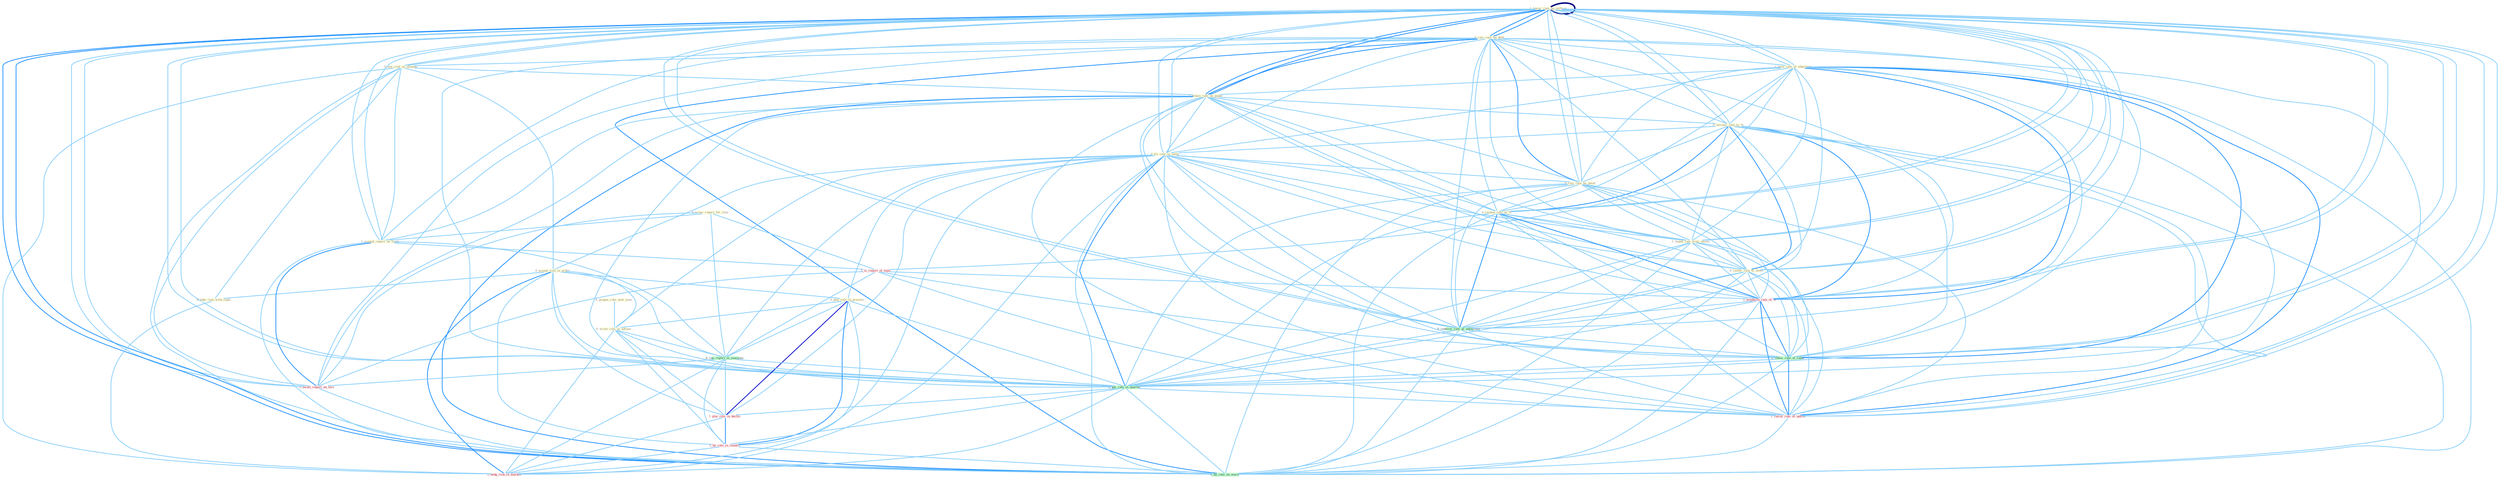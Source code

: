 Graph G{ 
    node
    [shape=polygon,style=filled,width=.5,height=.06,color="#BDFCC9",fixedsize=true,fontsize=4,
    fontcolor="#2f4f4f"];
    {node
    [color="#ffffe0", fontcolor="#8b7d6b"] "1_lower_rate_on_million " "0_rais_rate_on_debt " "1_have_rate_of_othernum " "0_see_risk_on_dimens " "1_retain_rate_on_paper " "0_increas_rate_to_% " "0_fix_rate_in_state " "0_rais_rate_by_point " "0_accept_risk_in_order " "0_reckon_rate_at_% " "0_plai_role_in_process " "0_scour_report_for_clue " "1_found_rate_from_invest " "1_expand_report_on_trade " "0_take_risk_with_capit " "0_propos_rule_next_year " "0_write_rule_in_advanc " "0_restor_rate_to_level "}
{node [color="#fff0f5", fontcolor="#b22222"] "1_is_report_of_topic " "1_establish_rate_of_% " "1_lower_rate_on_million " "1_await_report_on_loss " "1_calcul_rate_of_option " "1_plai_role_in_declin " "1_ha_role_in_countri " "1_hedg_risk_in_market "}
edge [color="#B0E2FF"];

	"1_lower_rate_on_million " -- "0_rais_rate_on_debt " [w="2", color="#1e90ff" , len=0.8];
	"1_lower_rate_on_million " -- "1_have_rate_of_othernum " [w="1", color="#87cefa" ];
	"1_lower_rate_on_million " -- "0_see_risk_on_dimens " [w="1", color="#87cefa" ];
	"1_lower_rate_on_million " -- "1_retain_rate_on_paper " [w="2", color="#1e90ff" , len=0.8];
	"1_lower_rate_on_million " -- "0_increas_rate_to_% " [w="1", color="#87cefa" ];
	"1_lower_rate_on_million " -- "0_fix_rate_in_state " [w="1", color="#87cefa" ];
	"1_lower_rate_on_million " -- "0_rais_rate_by_point " [w="1", color="#87cefa" ];
	"1_lower_rate_on_million " -- "0_reckon_rate_at_% " [w="1", color="#87cefa" ];
	"1_lower_rate_on_million " -- "1_found_rate_from_invest " [w="1", color="#87cefa" ];
	"1_lower_rate_on_million " -- "1_expand_report_on_trade " [w="1", color="#87cefa" ];
	"1_lower_rate_on_million " -- "0_restor_rate_to_level " [w="1", color="#87cefa" ];
	"1_lower_rate_on_million " -- "1_establish_rate_of_% " [w="1", color="#87cefa" ];
	"1_lower_rate_on_million " -- "1_lower_rate_on_million " [w="4", style=bold, color="#000080", len=0.4];
	"1_lower_rate_on_million " -- "1_await_report_on_loss " [w="1", color="#87cefa" ];
	"1_lower_rate_on_million " -- "0_confirm_rate_at_entitynam " [w="1", color="#87cefa" ];
	"1_lower_rate_on_million " -- "0_choos_rate_of_rebat " [w="1", color="#87cefa" ];
	"1_lower_rate_on_million " -- "0_pai_rate_in_quarter " [w="1", color="#87cefa" ];
	"1_lower_rate_on_million " -- "1_calcul_rate_of_option " [w="1", color="#87cefa" ];
	"1_lower_rate_on_million " -- "0_ha_rate_on_morn " [w="2", color="#1e90ff" , len=0.8];
	"0_rais_rate_on_debt " -- "1_have_rate_of_othernum " [w="1", color="#87cefa" ];
	"0_rais_rate_on_debt " -- "0_see_risk_on_dimens " [w="1", color="#87cefa" ];
	"0_rais_rate_on_debt " -- "1_retain_rate_on_paper " [w="2", color="#1e90ff" , len=0.8];
	"0_rais_rate_on_debt " -- "0_increas_rate_to_% " [w="1", color="#87cefa" ];
	"0_rais_rate_on_debt " -- "0_fix_rate_in_state " [w="1", color="#87cefa" ];
	"0_rais_rate_on_debt " -- "0_rais_rate_by_point " [w="2", color="#1e90ff" , len=0.8];
	"0_rais_rate_on_debt " -- "0_reckon_rate_at_% " [w="1", color="#87cefa" ];
	"0_rais_rate_on_debt " -- "1_found_rate_from_invest " [w="1", color="#87cefa" ];
	"0_rais_rate_on_debt " -- "1_expand_report_on_trade " [w="1", color="#87cefa" ];
	"0_rais_rate_on_debt " -- "0_restor_rate_to_level " [w="1", color="#87cefa" ];
	"0_rais_rate_on_debt " -- "1_establish_rate_of_% " [w="1", color="#87cefa" ];
	"0_rais_rate_on_debt " -- "1_lower_rate_on_million " [w="2", color="#1e90ff" , len=0.8];
	"0_rais_rate_on_debt " -- "1_await_report_on_loss " [w="1", color="#87cefa" ];
	"0_rais_rate_on_debt " -- "0_confirm_rate_at_entitynam " [w="1", color="#87cefa" ];
	"0_rais_rate_on_debt " -- "0_choos_rate_of_rebat " [w="1", color="#87cefa" ];
	"0_rais_rate_on_debt " -- "0_pai_rate_in_quarter " [w="1", color="#87cefa" ];
	"0_rais_rate_on_debt " -- "1_calcul_rate_of_option " [w="1", color="#87cefa" ];
	"0_rais_rate_on_debt " -- "0_ha_rate_on_morn " [w="2", color="#1e90ff" , len=0.8];
	"1_have_rate_of_othernum " -- "1_retain_rate_on_paper " [w="1", color="#87cefa" ];
	"1_have_rate_of_othernum " -- "0_increas_rate_to_% " [w="1", color="#87cefa" ];
	"1_have_rate_of_othernum " -- "0_fix_rate_in_state " [w="1", color="#87cefa" ];
	"1_have_rate_of_othernum " -- "0_rais_rate_by_point " [w="1", color="#87cefa" ];
	"1_have_rate_of_othernum " -- "0_reckon_rate_at_% " [w="1", color="#87cefa" ];
	"1_have_rate_of_othernum " -- "1_found_rate_from_invest " [w="1", color="#87cefa" ];
	"1_have_rate_of_othernum " -- "0_restor_rate_to_level " [w="1", color="#87cefa" ];
	"1_have_rate_of_othernum " -- "1_is_report_of_topic " [w="1", color="#87cefa" ];
	"1_have_rate_of_othernum " -- "1_establish_rate_of_% " [w="2", color="#1e90ff" , len=0.8];
	"1_have_rate_of_othernum " -- "1_lower_rate_on_million " [w="1", color="#87cefa" ];
	"1_have_rate_of_othernum " -- "0_confirm_rate_at_entitynam " [w="1", color="#87cefa" ];
	"1_have_rate_of_othernum " -- "0_choos_rate_of_rebat " [w="2", color="#1e90ff" , len=0.8];
	"1_have_rate_of_othernum " -- "0_pai_rate_in_quarter " [w="1", color="#87cefa" ];
	"1_have_rate_of_othernum " -- "1_calcul_rate_of_option " [w="2", color="#1e90ff" , len=0.8];
	"1_have_rate_of_othernum " -- "0_ha_rate_on_morn " [w="1", color="#87cefa" ];
	"0_see_risk_on_dimens " -- "1_retain_rate_on_paper " [w="1", color="#87cefa" ];
	"0_see_risk_on_dimens " -- "0_accept_risk_in_order " [w="1", color="#87cefa" ];
	"0_see_risk_on_dimens " -- "1_expand_report_on_trade " [w="1", color="#87cefa" ];
	"0_see_risk_on_dimens " -- "0_take_risk_with_capit " [w="1", color="#87cefa" ];
	"0_see_risk_on_dimens " -- "1_lower_rate_on_million " [w="1", color="#87cefa" ];
	"0_see_risk_on_dimens " -- "1_await_report_on_loss " [w="1", color="#87cefa" ];
	"0_see_risk_on_dimens " -- "1_hedg_risk_in_market " [w="1", color="#87cefa" ];
	"0_see_risk_on_dimens " -- "0_ha_rate_on_morn " [w="1", color="#87cefa" ];
	"1_retain_rate_on_paper " -- "0_increas_rate_to_% " [w="1", color="#87cefa" ];
	"1_retain_rate_on_paper " -- "0_fix_rate_in_state " [w="1", color="#87cefa" ];
	"1_retain_rate_on_paper " -- "0_rais_rate_by_point " [w="1", color="#87cefa" ];
	"1_retain_rate_on_paper " -- "0_reckon_rate_at_% " [w="1", color="#87cefa" ];
	"1_retain_rate_on_paper " -- "1_found_rate_from_invest " [w="1", color="#87cefa" ];
	"1_retain_rate_on_paper " -- "1_expand_report_on_trade " [w="1", color="#87cefa" ];
	"1_retain_rate_on_paper " -- "0_restor_rate_to_level " [w="1", color="#87cefa" ];
	"1_retain_rate_on_paper " -- "1_establish_rate_of_% " [w="1", color="#87cefa" ];
	"1_retain_rate_on_paper " -- "1_lower_rate_on_million " [w="2", color="#1e90ff" , len=0.8];
	"1_retain_rate_on_paper " -- "1_await_report_on_loss " [w="1", color="#87cefa" ];
	"1_retain_rate_on_paper " -- "0_confirm_rate_at_entitynam " [w="1", color="#87cefa" ];
	"1_retain_rate_on_paper " -- "0_choos_rate_of_rebat " [w="1", color="#87cefa" ];
	"1_retain_rate_on_paper " -- "0_pai_rate_in_quarter " [w="1", color="#87cefa" ];
	"1_retain_rate_on_paper " -- "1_calcul_rate_of_option " [w="1", color="#87cefa" ];
	"1_retain_rate_on_paper " -- "0_ha_rate_on_morn " [w="2", color="#1e90ff" , len=0.8];
	"0_increas_rate_to_% " -- "0_fix_rate_in_state " [w="1", color="#87cefa" ];
	"0_increas_rate_to_% " -- "0_rais_rate_by_point " [w="1", color="#87cefa" ];
	"0_increas_rate_to_% " -- "0_reckon_rate_at_% " [w="2", color="#1e90ff" , len=0.8];
	"0_increas_rate_to_% " -- "1_found_rate_from_invest " [w="1", color="#87cefa" ];
	"0_increas_rate_to_% " -- "0_restor_rate_to_level " [w="2", color="#1e90ff" , len=0.8];
	"0_increas_rate_to_% " -- "1_establish_rate_of_% " [w="2", color="#1e90ff" , len=0.8];
	"0_increas_rate_to_% " -- "1_lower_rate_on_million " [w="1", color="#87cefa" ];
	"0_increas_rate_to_% " -- "0_confirm_rate_at_entitynam " [w="1", color="#87cefa" ];
	"0_increas_rate_to_% " -- "0_choos_rate_of_rebat " [w="1", color="#87cefa" ];
	"0_increas_rate_to_% " -- "0_pai_rate_in_quarter " [w="1", color="#87cefa" ];
	"0_increas_rate_to_% " -- "1_calcul_rate_of_option " [w="1", color="#87cefa" ];
	"0_increas_rate_to_% " -- "0_ha_rate_on_morn " [w="1", color="#87cefa" ];
	"0_fix_rate_in_state " -- "0_rais_rate_by_point " [w="1", color="#87cefa" ];
	"0_fix_rate_in_state " -- "0_accept_risk_in_order " [w="1", color="#87cefa" ];
	"0_fix_rate_in_state " -- "0_reckon_rate_at_% " [w="1", color="#87cefa" ];
	"0_fix_rate_in_state " -- "0_plai_role_in_process " [w="1", color="#87cefa" ];
	"0_fix_rate_in_state " -- "1_found_rate_from_invest " [w="1", color="#87cefa" ];
	"0_fix_rate_in_state " -- "0_write_rule_in_advanc " [w="1", color="#87cefa" ];
	"0_fix_rate_in_state " -- "0_restor_rate_to_level " [w="1", color="#87cefa" ];
	"0_fix_rate_in_state " -- "0_ran_report_in_yearnum " [w="1", color="#87cefa" ];
	"0_fix_rate_in_state " -- "1_establish_rate_of_% " [w="1", color="#87cefa" ];
	"0_fix_rate_in_state " -- "1_lower_rate_on_million " [w="1", color="#87cefa" ];
	"0_fix_rate_in_state " -- "0_confirm_rate_at_entitynam " [w="1", color="#87cefa" ];
	"0_fix_rate_in_state " -- "0_choos_rate_of_rebat " [w="1", color="#87cefa" ];
	"0_fix_rate_in_state " -- "0_pai_rate_in_quarter " [w="2", color="#1e90ff" , len=0.8];
	"0_fix_rate_in_state " -- "1_calcul_rate_of_option " [w="1", color="#87cefa" ];
	"0_fix_rate_in_state " -- "1_plai_role_in_declin " [w="1", color="#87cefa" ];
	"0_fix_rate_in_state " -- "1_ha_role_in_countri " [w="1", color="#87cefa" ];
	"0_fix_rate_in_state " -- "1_hedg_risk_in_market " [w="1", color="#87cefa" ];
	"0_fix_rate_in_state " -- "0_ha_rate_on_morn " [w="1", color="#87cefa" ];
	"0_rais_rate_by_point " -- "0_reckon_rate_at_% " [w="1", color="#87cefa" ];
	"0_rais_rate_by_point " -- "1_found_rate_from_invest " [w="1", color="#87cefa" ];
	"0_rais_rate_by_point " -- "0_restor_rate_to_level " [w="1", color="#87cefa" ];
	"0_rais_rate_by_point " -- "1_establish_rate_of_% " [w="1", color="#87cefa" ];
	"0_rais_rate_by_point " -- "1_lower_rate_on_million " [w="1", color="#87cefa" ];
	"0_rais_rate_by_point " -- "0_confirm_rate_at_entitynam " [w="1", color="#87cefa" ];
	"0_rais_rate_by_point " -- "0_choos_rate_of_rebat " [w="1", color="#87cefa" ];
	"0_rais_rate_by_point " -- "0_pai_rate_in_quarter " [w="1", color="#87cefa" ];
	"0_rais_rate_by_point " -- "1_calcul_rate_of_option " [w="1", color="#87cefa" ];
	"0_rais_rate_by_point " -- "0_ha_rate_on_morn " [w="1", color="#87cefa" ];
	"0_accept_risk_in_order " -- "0_plai_role_in_process " [w="1", color="#87cefa" ];
	"0_accept_risk_in_order " -- "0_take_risk_with_capit " [w="1", color="#87cefa" ];
	"0_accept_risk_in_order " -- "0_write_rule_in_advanc " [w="1", color="#87cefa" ];
	"0_accept_risk_in_order " -- "0_ran_report_in_yearnum " [w="1", color="#87cefa" ];
	"0_accept_risk_in_order " -- "0_pai_rate_in_quarter " [w="1", color="#87cefa" ];
	"0_accept_risk_in_order " -- "1_plai_role_in_declin " [w="1", color="#87cefa" ];
	"0_accept_risk_in_order " -- "1_ha_role_in_countri " [w="1", color="#87cefa" ];
	"0_accept_risk_in_order " -- "1_hedg_risk_in_market " [w="2", color="#1e90ff" , len=0.8];
	"0_reckon_rate_at_% " -- "1_found_rate_from_invest " [w="1", color="#87cefa" ];
	"0_reckon_rate_at_% " -- "0_restor_rate_to_level " [w="1", color="#87cefa" ];
	"0_reckon_rate_at_% " -- "1_establish_rate_of_% " [w="2", color="#1e90ff" , len=0.8];
	"0_reckon_rate_at_% " -- "1_lower_rate_on_million " [w="1", color="#87cefa" ];
	"0_reckon_rate_at_% " -- "0_confirm_rate_at_entitynam " [w="2", color="#1e90ff" , len=0.8];
	"0_reckon_rate_at_% " -- "0_choos_rate_of_rebat " [w="1", color="#87cefa" ];
	"0_reckon_rate_at_% " -- "0_pai_rate_in_quarter " [w="1", color="#87cefa" ];
	"0_reckon_rate_at_% " -- "1_calcul_rate_of_option " [w="1", color="#87cefa" ];
	"0_reckon_rate_at_% " -- "0_ha_rate_on_morn " [w="1", color="#87cefa" ];
	"0_plai_role_in_process " -- "0_write_rule_in_advanc " [w="1", color="#87cefa" ];
	"0_plai_role_in_process " -- "0_ran_report_in_yearnum " [w="1", color="#87cefa" ];
	"0_plai_role_in_process " -- "0_pai_rate_in_quarter " [w="1", color="#87cefa" ];
	"0_plai_role_in_process " -- "1_plai_role_in_declin " [w="3", color="#0000cd" , len=0.6];
	"0_plai_role_in_process " -- "1_ha_role_in_countri " [w="2", color="#1e90ff" , len=0.8];
	"0_plai_role_in_process " -- "1_hedg_risk_in_market " [w="1", color="#87cefa" ];
	"0_scour_report_for_clue " -- "1_expand_report_on_trade " [w="1", color="#87cefa" ];
	"0_scour_report_for_clue " -- "1_is_report_of_topic " [w="1", color="#87cefa" ];
	"0_scour_report_for_clue " -- "0_ran_report_in_yearnum " [w="1", color="#87cefa" ];
	"0_scour_report_for_clue " -- "1_await_report_on_loss " [w="1", color="#87cefa" ];
	"1_found_rate_from_invest " -- "0_restor_rate_to_level " [w="1", color="#87cefa" ];
	"1_found_rate_from_invest " -- "1_establish_rate_of_% " [w="1", color="#87cefa" ];
	"1_found_rate_from_invest " -- "1_lower_rate_on_million " [w="1", color="#87cefa" ];
	"1_found_rate_from_invest " -- "0_confirm_rate_at_entitynam " [w="1", color="#87cefa" ];
	"1_found_rate_from_invest " -- "0_choos_rate_of_rebat " [w="1", color="#87cefa" ];
	"1_found_rate_from_invest " -- "0_pai_rate_in_quarter " [w="1", color="#87cefa" ];
	"1_found_rate_from_invest " -- "1_calcul_rate_of_option " [w="1", color="#87cefa" ];
	"1_found_rate_from_invest " -- "0_ha_rate_on_morn " [w="1", color="#87cefa" ];
	"1_expand_report_on_trade " -- "1_is_report_of_topic " [w="1", color="#87cefa" ];
	"1_expand_report_on_trade " -- "0_ran_report_in_yearnum " [w="1", color="#87cefa" ];
	"1_expand_report_on_trade " -- "1_lower_rate_on_million " [w="1", color="#87cefa" ];
	"1_expand_report_on_trade " -- "1_await_report_on_loss " [w="2", color="#1e90ff" , len=0.8];
	"1_expand_report_on_trade " -- "0_ha_rate_on_morn " [w="1", color="#87cefa" ];
	"0_take_risk_with_capit " -- "1_hedg_risk_in_market " [w="1", color="#87cefa" ];
	"0_propos_rule_next_year " -- "0_write_rule_in_advanc " [w="1", color="#87cefa" ];
	"0_write_rule_in_advanc " -- "0_ran_report_in_yearnum " [w="1", color="#87cefa" ];
	"0_write_rule_in_advanc " -- "0_pai_rate_in_quarter " [w="1", color="#87cefa" ];
	"0_write_rule_in_advanc " -- "1_plai_role_in_declin " [w="1", color="#87cefa" ];
	"0_write_rule_in_advanc " -- "1_ha_role_in_countri " [w="1", color="#87cefa" ];
	"0_write_rule_in_advanc " -- "1_hedg_risk_in_market " [w="1", color="#87cefa" ];
	"0_restor_rate_to_level " -- "1_establish_rate_of_% " [w="1", color="#87cefa" ];
	"0_restor_rate_to_level " -- "1_lower_rate_on_million " [w="1", color="#87cefa" ];
	"0_restor_rate_to_level " -- "0_confirm_rate_at_entitynam " [w="1", color="#87cefa" ];
	"0_restor_rate_to_level " -- "0_choos_rate_of_rebat " [w="1", color="#87cefa" ];
	"0_restor_rate_to_level " -- "0_pai_rate_in_quarter " [w="1", color="#87cefa" ];
	"0_restor_rate_to_level " -- "1_calcul_rate_of_option " [w="1", color="#87cefa" ];
	"0_restor_rate_to_level " -- "0_ha_rate_on_morn " [w="1", color="#87cefa" ];
	"1_is_report_of_topic " -- "0_ran_report_in_yearnum " [w="1", color="#87cefa" ];
	"1_is_report_of_topic " -- "1_establish_rate_of_% " [w="1", color="#87cefa" ];
	"1_is_report_of_topic " -- "1_await_report_on_loss " [w="1", color="#87cefa" ];
	"1_is_report_of_topic " -- "0_choos_rate_of_rebat " [w="1", color="#87cefa" ];
	"1_is_report_of_topic " -- "1_calcul_rate_of_option " [w="1", color="#87cefa" ];
	"0_ran_report_in_yearnum " -- "1_await_report_on_loss " [w="1", color="#87cefa" ];
	"0_ran_report_in_yearnum " -- "0_pai_rate_in_quarter " [w="1", color="#87cefa" ];
	"0_ran_report_in_yearnum " -- "1_plai_role_in_declin " [w="1", color="#87cefa" ];
	"0_ran_report_in_yearnum " -- "1_ha_role_in_countri " [w="1", color="#87cefa" ];
	"0_ran_report_in_yearnum " -- "1_hedg_risk_in_market " [w="1", color="#87cefa" ];
	"1_establish_rate_of_% " -- "1_lower_rate_on_million " [w="1", color="#87cefa" ];
	"1_establish_rate_of_% " -- "0_confirm_rate_at_entitynam " [w="1", color="#87cefa" ];
	"1_establish_rate_of_% " -- "0_choos_rate_of_rebat " [w="2", color="#1e90ff" , len=0.8];
	"1_establish_rate_of_% " -- "0_pai_rate_in_quarter " [w="1", color="#87cefa" ];
	"1_establish_rate_of_% " -- "1_calcul_rate_of_option " [w="2", color="#1e90ff" , len=0.8];
	"1_establish_rate_of_% " -- "0_ha_rate_on_morn " [w="1", color="#87cefa" ];
	"1_lower_rate_on_million " -- "1_await_report_on_loss " [w="1", color="#87cefa" ];
	"1_lower_rate_on_million " -- "0_confirm_rate_at_entitynam " [w="1", color="#87cefa" ];
	"1_lower_rate_on_million " -- "0_choos_rate_of_rebat " [w="1", color="#87cefa" ];
	"1_lower_rate_on_million " -- "0_pai_rate_in_quarter " [w="1", color="#87cefa" ];
	"1_lower_rate_on_million " -- "1_calcul_rate_of_option " [w="1", color="#87cefa" ];
	"1_lower_rate_on_million " -- "0_ha_rate_on_morn " [w="2", color="#1e90ff" , len=0.8];
	"1_await_report_on_loss " -- "0_ha_rate_on_morn " [w="1", color="#87cefa" ];
	"0_confirm_rate_at_entitynam " -- "0_choos_rate_of_rebat " [w="1", color="#87cefa" ];
	"0_confirm_rate_at_entitynam " -- "0_pai_rate_in_quarter " [w="1", color="#87cefa" ];
	"0_confirm_rate_at_entitynam " -- "1_calcul_rate_of_option " [w="1", color="#87cefa" ];
	"0_confirm_rate_at_entitynam " -- "0_ha_rate_on_morn " [w="1", color="#87cefa" ];
	"0_choos_rate_of_rebat " -- "0_pai_rate_in_quarter " [w="1", color="#87cefa" ];
	"0_choos_rate_of_rebat " -- "1_calcul_rate_of_option " [w="2", color="#1e90ff" , len=0.8];
	"0_choos_rate_of_rebat " -- "0_ha_rate_on_morn " [w="1", color="#87cefa" ];
	"0_pai_rate_in_quarter " -- "1_calcul_rate_of_option " [w="1", color="#87cefa" ];
	"0_pai_rate_in_quarter " -- "1_plai_role_in_declin " [w="1", color="#87cefa" ];
	"0_pai_rate_in_quarter " -- "1_ha_role_in_countri " [w="1", color="#87cefa" ];
	"0_pai_rate_in_quarter " -- "1_hedg_risk_in_market " [w="1", color="#87cefa" ];
	"0_pai_rate_in_quarter " -- "0_ha_rate_on_morn " [w="1", color="#87cefa" ];
	"1_calcul_rate_of_option " -- "0_ha_rate_on_morn " [w="1", color="#87cefa" ];
	"1_plai_role_in_declin " -- "1_ha_role_in_countri " [w="2", color="#1e90ff" , len=0.8];
	"1_plai_role_in_declin " -- "1_hedg_risk_in_market " [w="1", color="#87cefa" ];
	"1_ha_role_in_countri " -- "1_hedg_risk_in_market " [w="1", color="#87cefa" ];
	"1_ha_role_in_countri " -- "0_ha_rate_on_morn " [w="1", color="#87cefa" ];
}